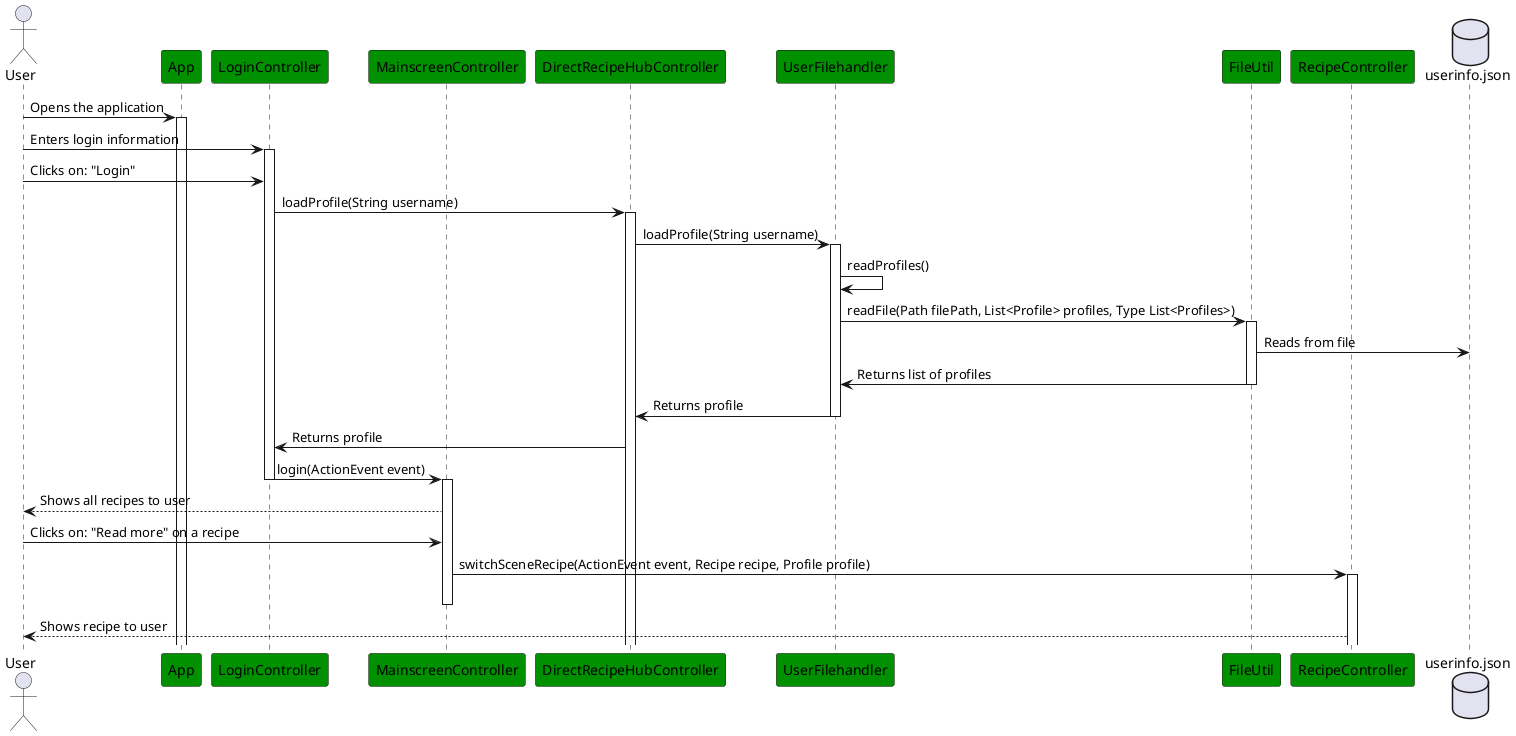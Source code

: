 @startuml sequenceDiagramUserStory2

!define MyGreen #009000

skinparam participant {
  BackgroundColor MyGreen
}

Actor User
participant App
participant LoginController
participant MainscreenController
participant DirectRecipeHubController
participant UserFilehandler
participant FileUtil
participant RecipeController
database userinfo.json

User -> App: Opens the application
activate App
User -> LoginController: Enters login information
activate LoginController
User -> LoginController: Clicks on: "Login"
LoginController -> DirectRecipeHubController: loadProfile(String username)
activate DirectRecipeHubController
DirectRecipeHubController -> UserFilehandler: loadProfile(String username)
activate UserFilehandler
UserFilehandler -> UserFilehandler: readProfiles()
UserFilehandler -> FileUtil: readFile(Path filePath, List<Profile> profiles, Type List<Profiles>)
activate FileUtil
FileUtil -> userinfo.json: Reads from file
FileUtil -> UserFilehandler: Returns list of profiles
deactivate FileUtil
UserFilehandler -> DirectRecipeHubController: Returns profile
deactivate UserFilehandler
DirectRecipeHubController -> LoginController: Returns profile
LoginController -> MainscreenController: login(ActionEvent event)
deactivate LoginController
activate MainscreenController
User <-- MainscreenController: Shows all recipes to user
User -> MainscreenController: Clicks on: "Read more" on a recipe
MainscreenController -> RecipeController: switchSceneRecipe(ActionEvent event, Recipe recipe, Profile profile)
activate RecipeController
deactivate MainscreenController
User <-- RecipeController: Shows recipe to user

@enduml
